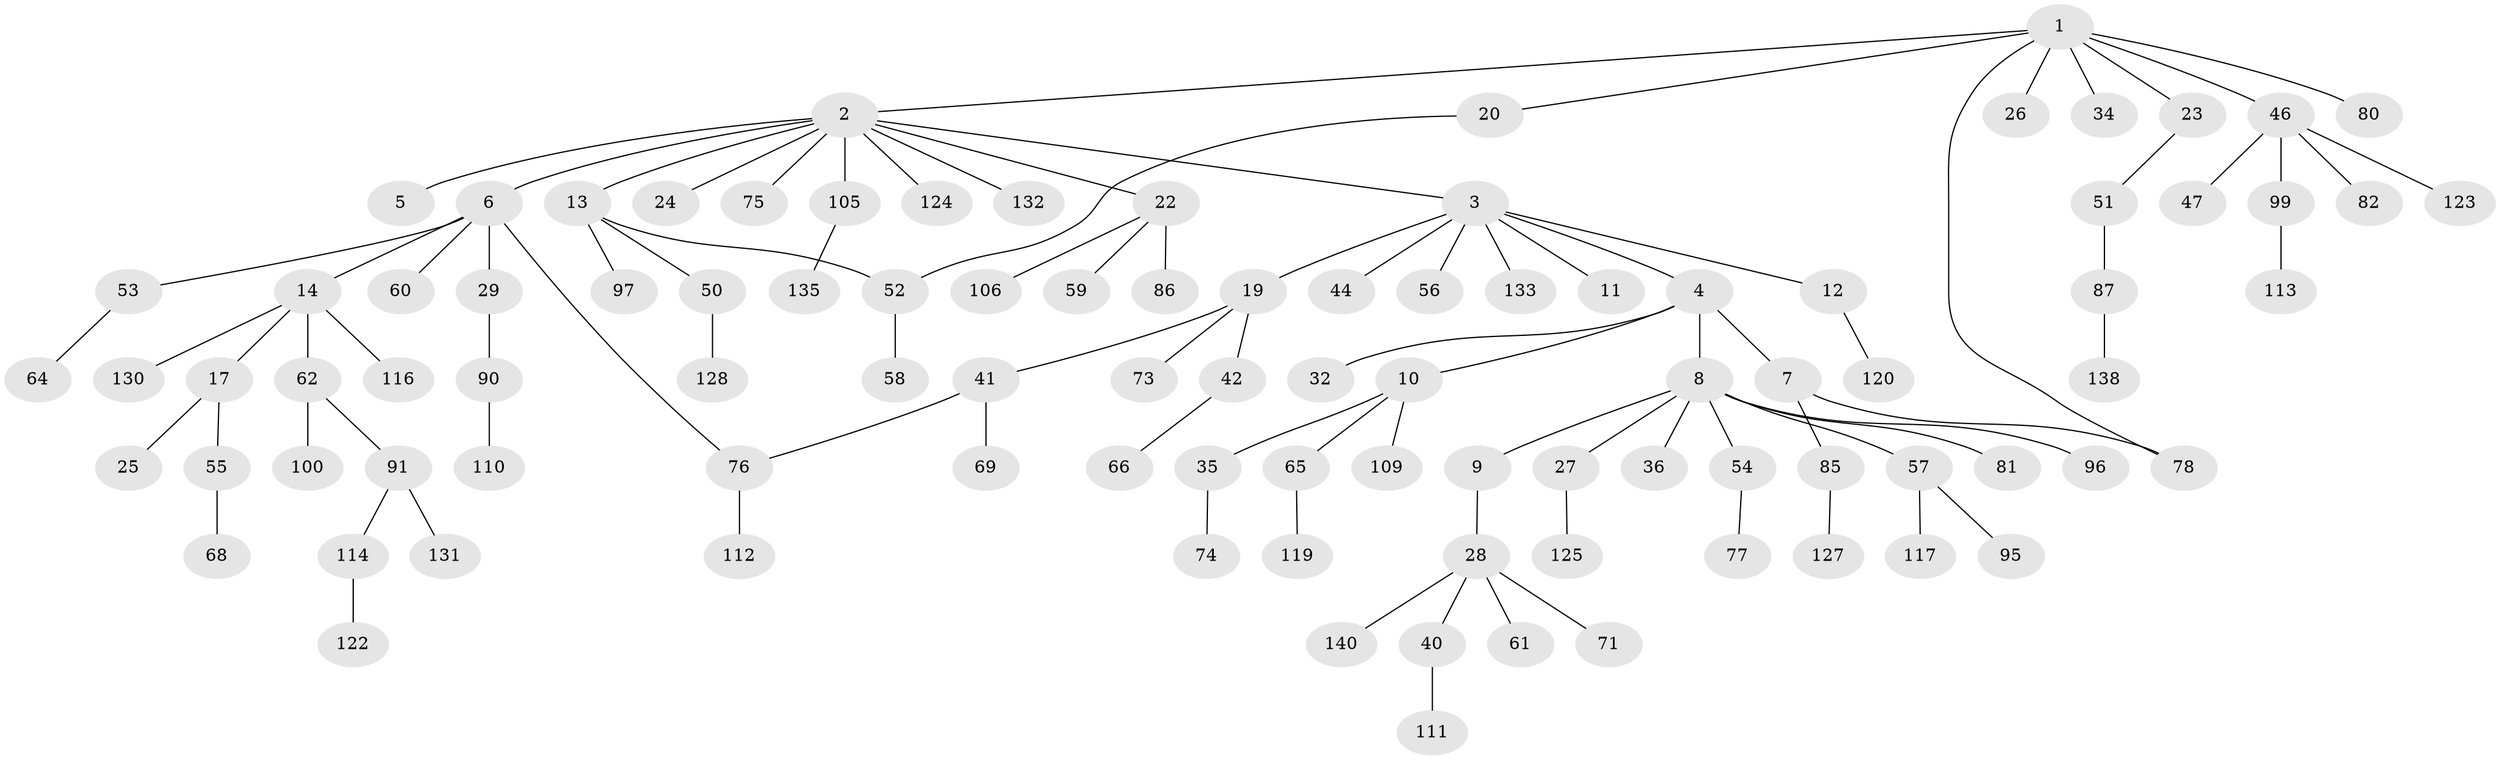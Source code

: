 // Generated by graph-tools (version 1.1) at 2025/51/02/27/25 19:51:36]
// undirected, 98 vertices, 100 edges
graph export_dot {
graph [start="1"]
  node [color=gray90,style=filled];
  1 [super="+16"];
  2 [super="+21"];
  3 [super="+39"];
  4 [super="+31"];
  5;
  6 [super="+18"];
  7 [super="+48"];
  8 [super="+30"];
  9 [super="+37"];
  10;
  11 [super="+84"];
  12 [super="+83"];
  13 [super="+15"];
  14 [super="+137"];
  17 [super="+33"];
  19 [super="+101"];
  20;
  22 [super="+38"];
  23 [super="+70"];
  24;
  25 [super="+43"];
  26;
  27 [super="+102"];
  28 [super="+49"];
  29 [super="+115"];
  32;
  34 [super="+92"];
  35 [super="+63"];
  36 [super="+45"];
  40 [super="+98"];
  41 [super="+79"];
  42;
  44;
  46 [super="+118"];
  47 [super="+129"];
  50 [super="+104"];
  51;
  52 [super="+72"];
  53 [super="+108"];
  54 [super="+134"];
  55;
  56;
  57;
  58;
  59;
  60;
  61;
  62 [super="+67"];
  64;
  65 [super="+121"];
  66 [super="+94"];
  68;
  69;
  71;
  73 [super="+89"];
  74;
  75;
  76 [super="+103"];
  77;
  78 [super="+88"];
  80 [super="+136"];
  81;
  82 [super="+126"];
  85;
  86;
  87 [super="+93"];
  90 [super="+107"];
  91;
  95;
  96;
  97;
  99;
  100;
  105;
  106;
  109 [super="+141"];
  110;
  111;
  112;
  113 [super="+139"];
  114;
  116;
  117;
  119;
  120;
  122;
  123;
  124;
  125;
  127;
  128;
  130;
  131;
  132;
  133;
  135;
  138;
  140;
  1 -- 2;
  1 -- 34;
  1 -- 46;
  1 -- 80;
  1 -- 20;
  1 -- 23;
  1 -- 26;
  1 -- 78;
  2 -- 3;
  2 -- 5;
  2 -- 6;
  2 -- 13;
  2 -- 24;
  2 -- 75;
  2 -- 105;
  2 -- 124;
  2 -- 132;
  2 -- 22;
  3 -- 4;
  3 -- 11;
  3 -- 12;
  3 -- 19;
  3 -- 133;
  3 -- 56;
  3 -- 44;
  4 -- 7;
  4 -- 8;
  4 -- 10;
  4 -- 32;
  6 -- 14;
  6 -- 29;
  6 -- 60;
  6 -- 53;
  6 -- 76;
  7 -- 78;
  7 -- 85;
  8 -- 9;
  8 -- 27;
  8 -- 54;
  8 -- 57;
  8 -- 96;
  8 -- 81;
  8 -- 36;
  9 -- 28;
  10 -- 35;
  10 -- 65;
  10 -- 109;
  12 -- 120;
  13 -- 50;
  13 -- 52;
  13 -- 97;
  14 -- 17;
  14 -- 62;
  14 -- 116;
  14 -- 130;
  17 -- 25;
  17 -- 55;
  19 -- 41;
  19 -- 42;
  19 -- 73;
  20 -- 52;
  22 -- 59;
  22 -- 86;
  22 -- 106;
  23 -- 51;
  27 -- 125;
  28 -- 40;
  28 -- 71;
  28 -- 140;
  28 -- 61;
  29 -- 90;
  35 -- 74;
  40 -- 111;
  41 -- 69;
  41 -- 76;
  42 -- 66;
  46 -- 47;
  46 -- 82;
  46 -- 99;
  46 -- 123;
  50 -- 128;
  51 -- 87;
  52 -- 58;
  53 -- 64;
  54 -- 77;
  55 -- 68;
  57 -- 95;
  57 -- 117;
  62 -- 91;
  62 -- 100;
  65 -- 119;
  76 -- 112;
  85 -- 127;
  87 -- 138;
  90 -- 110;
  91 -- 114;
  91 -- 131;
  99 -- 113;
  105 -- 135;
  114 -- 122;
}
